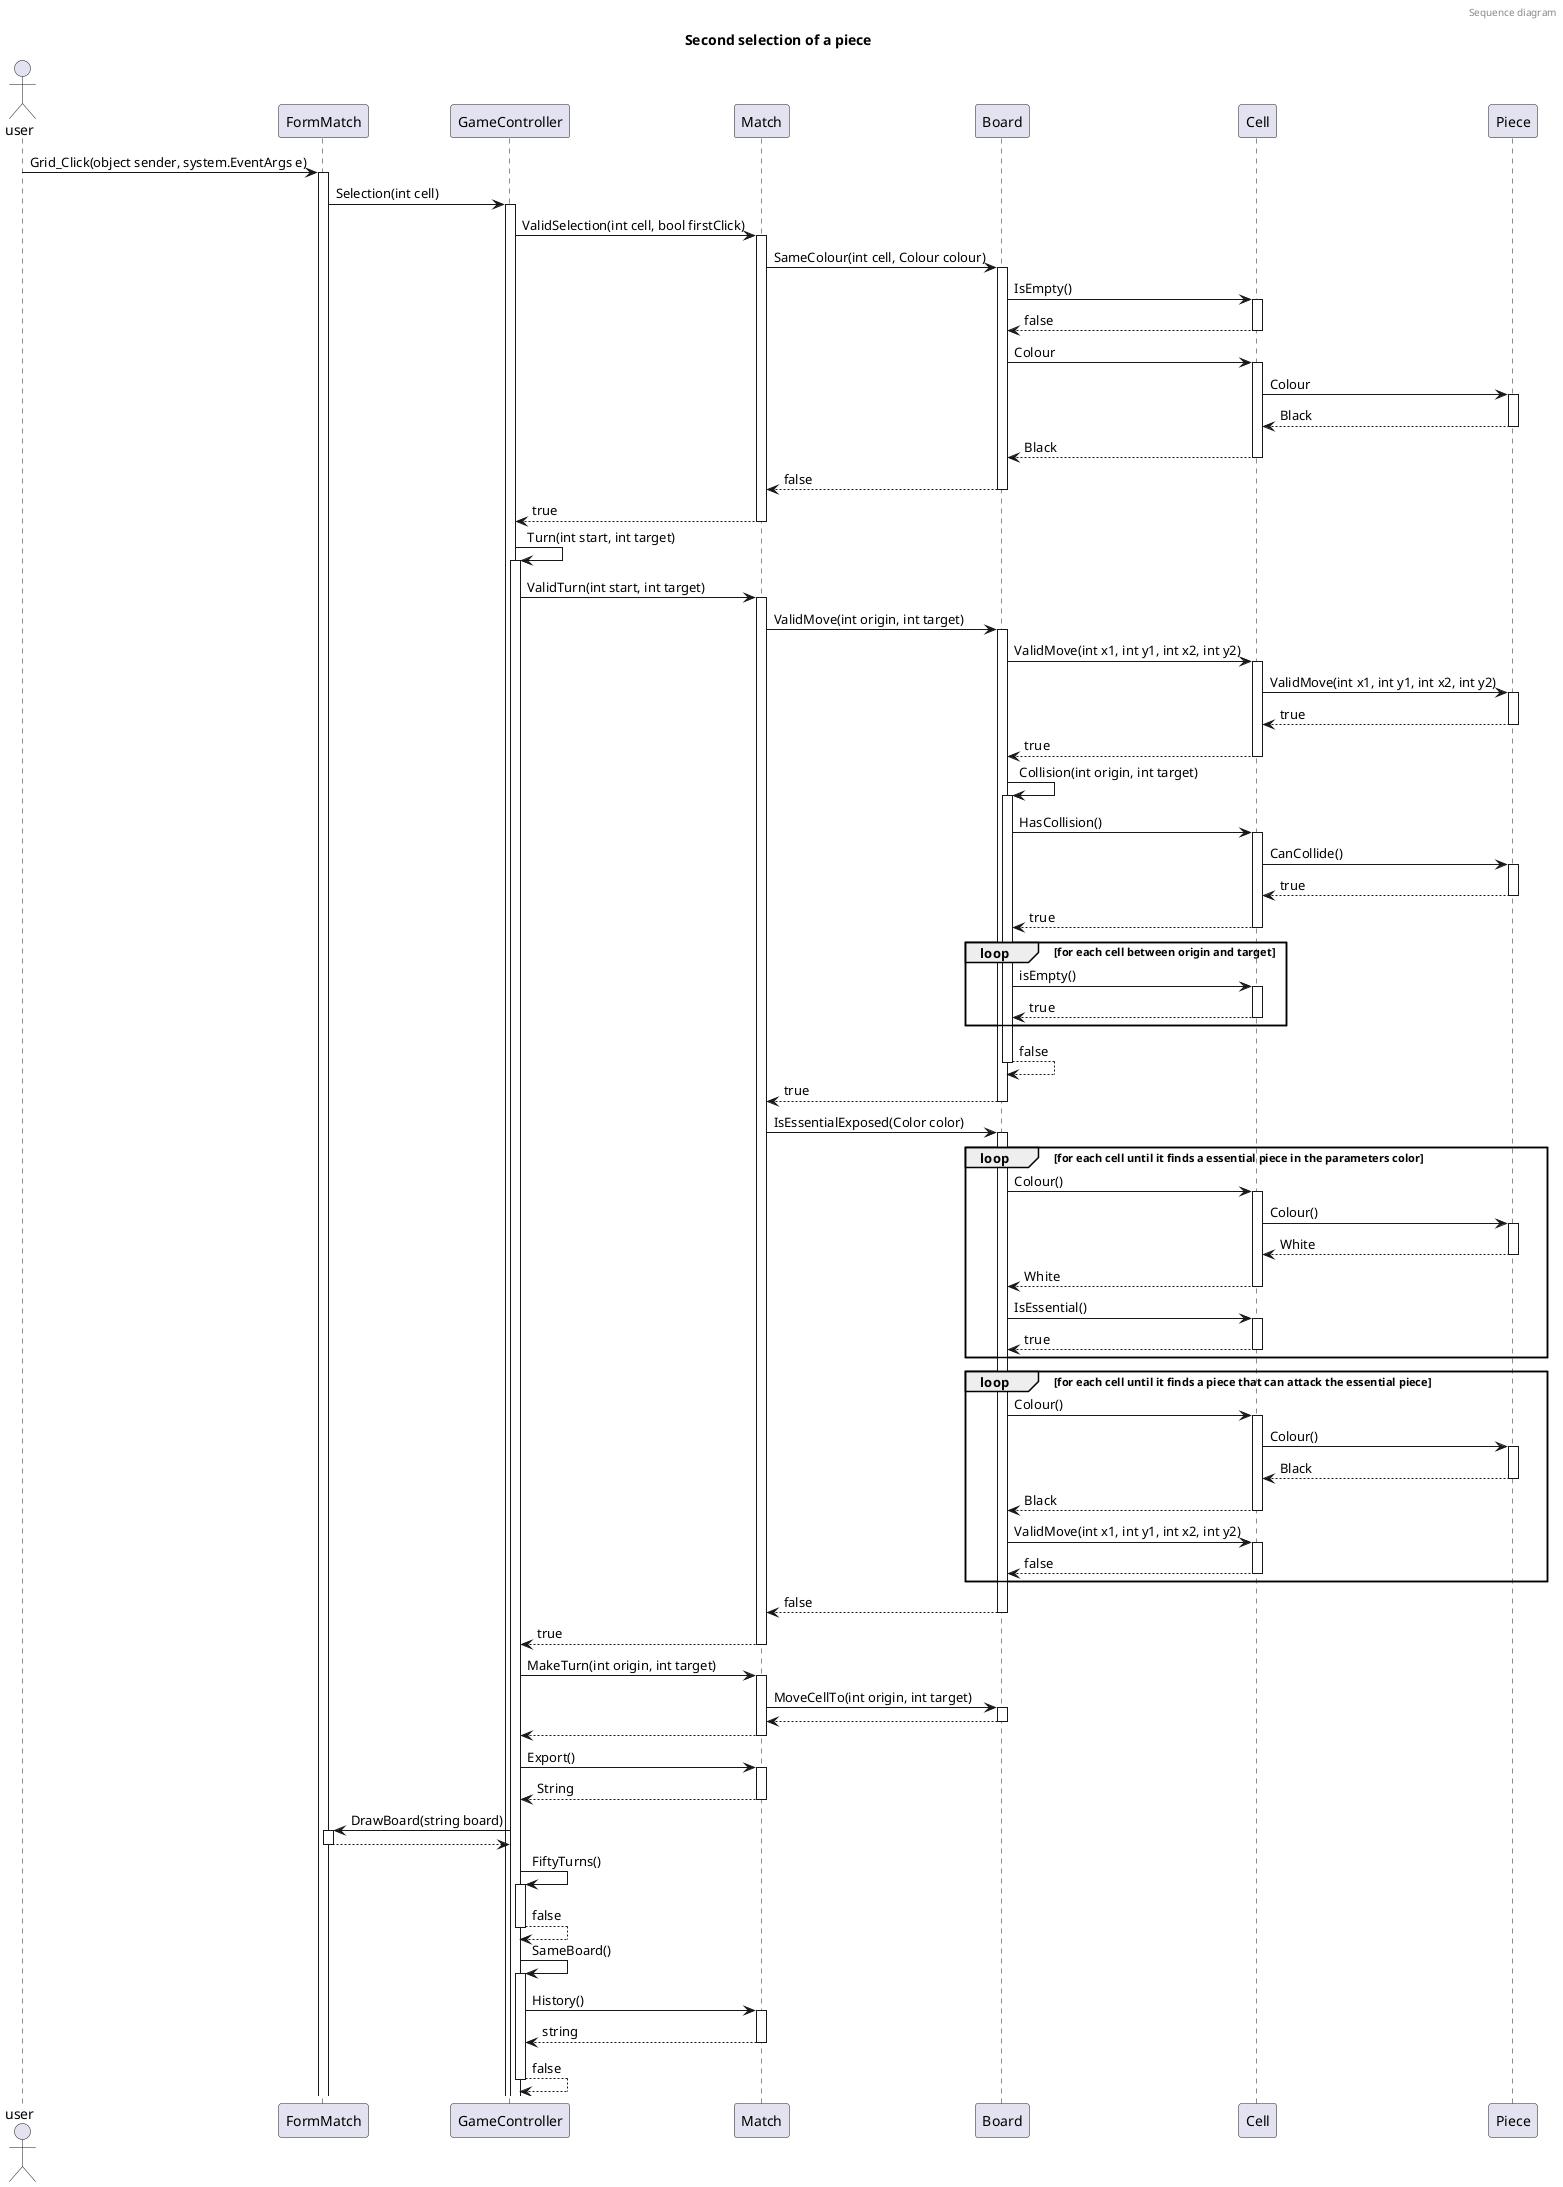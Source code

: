 @startuml first_sequence

header Sequence diagram

title Second selection of a piece 

actor user

'---------'Check if is not the same colour---------'
user -> FormMatch ++ : Grid_Click(object sender, system.EventArgs e)
FormMatch -> GameController ++ : Selection(int cell)

GameController -> Match ++: ValidSelection(int cell, bool firstClick)

Match -> Board ++: SameColour(int cell, Colour colour)
Board -> Cell ++: IsEmpty()
return false

Board -> Cell ++: Colour
Cell -> Piece ++: Colour
return Black
return Black
return false
return true

'---------Check if turn is valid---------'
GameController -> GameController ++: Turn(int start, int target)
GameController -> Match ++: ValidTurn(int start, int target)

'Check if move is valid
Match -> Board ++: ValidMove(int origin, int target)
Board -> Cell ++: ValidMove(int x1, int y1, int x2, int y2)
Cell -> Piece ++: ValidMove(int x1, int y1, int x2, int y2)
return true
return true

'Check if there are a collision
Board -> Board ++: Collision(int origin, int target)
Board -> Cell ++: HasCollision()
Cell -> Piece ++: CanCollide()
return true
return true
loop for each cell between origin and target
    Board -> Cell ++: isEmpty()
    return true
end
return false
return true

'Check Selfcheck
Match -> Board ++: IsEssentialExposed(Color color)

loop for each cell until it finds a essential piece in the parameters color
    Board -> Cell ++: Colour()
    Cell -> Piece ++: Colour()
    return White
    return White
    Board -> Cell ++: IsEssential()
    return true
end

loop for each cell until it finds a piece that can attack the essential piece
    Board -> Cell ++: Colour()
    Cell -> Piece ++: Colour()
    return Black
    return Black
    Board -> Cell ++: ValidMove(int x1, int y1, int x2, int y2)
    return false
end

return false
return true


'Make the turn (Modals)
GameController -> Match ++: MakeTurn(int origin, int target)
Match -> Board ++: MoveCellTo(int origin, int target)
return
return

'Make the turn (Views)
GameController -> Match ++: Export()
return String
GameController -> FormMatch ++: DrawBoard(string board)
return

GameController -> GameController ++: FiftyTurns()
return false

GameController -> GameController ++: SameBoard()
GameController -> Match ++: History()
return string
return false

'TODO Check
'TODO Checkmate
'TODO Castle
'TODO Promotion

@enduml